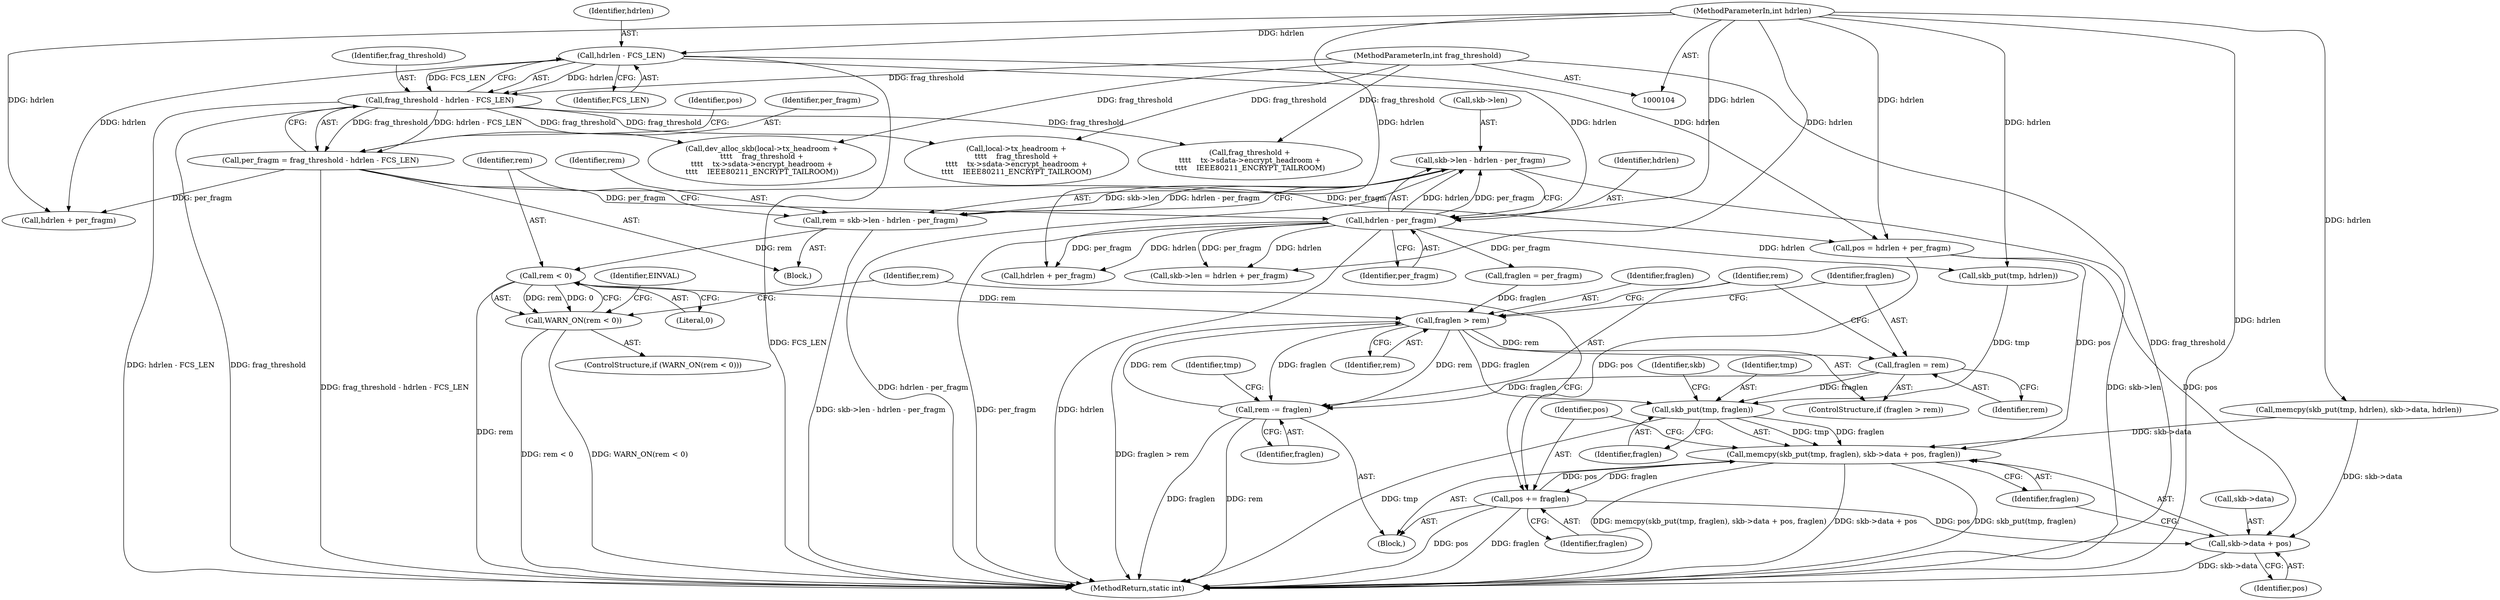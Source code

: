 digraph "0_linux_338f977f4eb441e69bb9a46eaa0ac715c931a67f@pointer" {
"1000135" [label="(Call,skb->len - hdrlen - per_fragm)"];
"1000139" [label="(Call,hdrlen - per_fragm)"];
"1000107" [label="(MethodParameterIn,int hdrlen)"];
"1000123" [label="(Call,hdrlen - FCS_LEN)"];
"1000119" [label="(Call,per_fragm = frag_threshold - hdrlen - FCS_LEN)"];
"1000121" [label="(Call,frag_threshold - hdrlen - FCS_LEN)"];
"1000108" [label="(MethodParameterIn,int frag_threshold)"];
"1000133" [label="(Call,rem = skb->len - hdrlen - per_fragm)"];
"1000144" [label="(Call,rem < 0)"];
"1000143" [label="(Call,WARN_ON(rem < 0))"];
"1000158" [label="(Call,fraglen > rem)"];
"1000161" [label="(Call,fraglen = rem)"];
"1000164" [label="(Call,rem -= fraglen)"];
"1000262" [label="(Call,skb_put(tmp, fraglen))"];
"1000261" [label="(Call,memcpy(skb_put(tmp, fraglen), skb->data + pos, fraglen))"];
"1000271" [label="(Call,pos += fraglen)"];
"1000265" [label="(Call,skb->data + pos)"];
"1000278" [label="(Call,hdrlen + per_fragm)"];
"1000139" [label="(Call,hdrlen - per_fragm)"];
"1000166" [label="(Identifier,fraglen)"];
"1000128" [label="(Identifier,pos)"];
"1000122" [label="(Identifier,frag_threshold)"];
"1000267" [label="(Identifier,skb)"];
"1000151" [label="(Identifier,rem)"];
"1000273" [label="(Identifier,fraglen)"];
"1000143" [label="(Call,WARN_ON(rem < 0))"];
"1000270" [label="(Identifier,fraglen)"];
"1000157" [label="(ControlStructure,if (fraglen > rem))"];
"1000141" [label="(Identifier,per_fragm)"];
"1000109" [label="(Block,)"];
"1000140" [label="(Identifier,hdrlen)"];
"1000165" [label="(Identifier,rem)"];
"1000120" [label="(Identifier,per_fragm)"];
"1000161" [label="(Call,fraglen = rem)"];
"1000142" [label="(ControlStructure,if (WARN_ON(rem < 0)))"];
"1000164" [label="(Call,rem -= fraglen)"];
"1000119" [label="(Call,per_fragm = frag_threshold - hdrlen - FCS_LEN)"];
"1000271" [label="(Call,pos += fraglen)"];
"1000136" [label="(Call,skb->len)"];
"1000135" [label="(Call,skb->len - hdrlen - per_fragm)"];
"1000108" [label="(MethodParameterIn,int frag_threshold)"];
"1000169" [label="(Call,dev_alloc_skb(local->tx_headroom +\n\t\t\t\t    frag_threshold +\n\t\t\t\t    tx->sdata->encrypt_headroom +\n\t\t\t\t    IEEE80211_ENCRYPT_TAILROOM))"];
"1000160" [label="(Identifier,rem)"];
"1000264" [label="(Identifier,fraglen)"];
"1000146" [label="(Literal,0)"];
"1000124" [label="(Identifier,hdrlen)"];
"1000129" [label="(Call,hdrlen + per_fragm)"];
"1000133" [label="(Call,rem = skb->len - hdrlen - per_fragm)"];
"1000266" [label="(Call,skb->data)"];
"1000107" [label="(MethodParameterIn,int hdrlen)"];
"1000159" [label="(Identifier,fraglen)"];
"1000125" [label="(Identifier,FCS_LEN)"];
"1000127" [label="(Call,pos = hdrlen + per_fragm)"];
"1000162" [label="(Identifier,fraglen)"];
"1000265" [label="(Call,skb->data + pos)"];
"1000168" [label="(Identifier,tmp)"];
"1000163" [label="(Identifier,rem)"];
"1000149" [label="(Identifier,EINVAL)"];
"1000269" [label="(Identifier,pos)"];
"1000253" [label="(Call,memcpy(skb_put(tmp, hdrlen), skb->data, hdrlen))"];
"1000154" [label="(Call,fraglen = per_fragm)"];
"1000272" [label="(Identifier,pos)"];
"1000263" [label="(Identifier,tmp)"];
"1000283" [label="(MethodReturn,static int)"];
"1000274" [label="(Call,skb->len = hdrlen + per_fragm)"];
"1000134" [label="(Identifier,rem)"];
"1000170" [label="(Call,local->tx_headroom +\n\t\t\t\t    frag_threshold +\n\t\t\t\t    tx->sdata->encrypt_headroom +\n\t\t\t\t    IEEE80211_ENCRYPT_TAILROOM)"];
"1000174" [label="(Call,frag_threshold +\n\t\t\t\t    tx->sdata->encrypt_headroom +\n\t\t\t\t    IEEE80211_ENCRYPT_TAILROOM)"];
"1000152" [label="(Block,)"];
"1000261" [label="(Call,memcpy(skb_put(tmp, fraglen), skb->data + pos, fraglen))"];
"1000145" [label="(Identifier,rem)"];
"1000158" [label="(Call,fraglen > rem)"];
"1000262" [label="(Call,skb_put(tmp, fraglen))"];
"1000121" [label="(Call,frag_threshold - hdrlen - FCS_LEN)"];
"1000123" [label="(Call,hdrlen - FCS_LEN)"];
"1000144" [label="(Call,rem < 0)"];
"1000254" [label="(Call,skb_put(tmp, hdrlen))"];
"1000135" -> "1000133"  [label="AST: "];
"1000135" -> "1000139"  [label="CFG: "];
"1000136" -> "1000135"  [label="AST: "];
"1000139" -> "1000135"  [label="AST: "];
"1000133" -> "1000135"  [label="CFG: "];
"1000135" -> "1000283"  [label="DDG: hdrlen - per_fragm"];
"1000135" -> "1000283"  [label="DDG: skb->len"];
"1000135" -> "1000133"  [label="DDG: skb->len"];
"1000135" -> "1000133"  [label="DDG: hdrlen - per_fragm"];
"1000139" -> "1000135"  [label="DDG: hdrlen"];
"1000139" -> "1000135"  [label="DDG: per_fragm"];
"1000139" -> "1000141"  [label="CFG: "];
"1000140" -> "1000139"  [label="AST: "];
"1000141" -> "1000139"  [label="AST: "];
"1000139" -> "1000283"  [label="DDG: per_fragm"];
"1000139" -> "1000283"  [label="DDG: hdrlen"];
"1000107" -> "1000139"  [label="DDG: hdrlen"];
"1000123" -> "1000139"  [label="DDG: hdrlen"];
"1000119" -> "1000139"  [label="DDG: per_fragm"];
"1000139" -> "1000154"  [label="DDG: per_fragm"];
"1000139" -> "1000254"  [label="DDG: hdrlen"];
"1000139" -> "1000274"  [label="DDG: hdrlen"];
"1000139" -> "1000274"  [label="DDG: per_fragm"];
"1000139" -> "1000278"  [label="DDG: hdrlen"];
"1000139" -> "1000278"  [label="DDG: per_fragm"];
"1000107" -> "1000104"  [label="AST: "];
"1000107" -> "1000283"  [label="DDG: hdrlen"];
"1000107" -> "1000123"  [label="DDG: hdrlen"];
"1000107" -> "1000127"  [label="DDG: hdrlen"];
"1000107" -> "1000129"  [label="DDG: hdrlen"];
"1000107" -> "1000254"  [label="DDG: hdrlen"];
"1000107" -> "1000253"  [label="DDG: hdrlen"];
"1000107" -> "1000274"  [label="DDG: hdrlen"];
"1000107" -> "1000278"  [label="DDG: hdrlen"];
"1000123" -> "1000121"  [label="AST: "];
"1000123" -> "1000125"  [label="CFG: "];
"1000124" -> "1000123"  [label="AST: "];
"1000125" -> "1000123"  [label="AST: "];
"1000121" -> "1000123"  [label="CFG: "];
"1000123" -> "1000283"  [label="DDG: FCS_LEN"];
"1000123" -> "1000121"  [label="DDG: hdrlen"];
"1000123" -> "1000121"  [label="DDG: FCS_LEN"];
"1000123" -> "1000127"  [label="DDG: hdrlen"];
"1000123" -> "1000129"  [label="DDG: hdrlen"];
"1000119" -> "1000109"  [label="AST: "];
"1000119" -> "1000121"  [label="CFG: "];
"1000120" -> "1000119"  [label="AST: "];
"1000121" -> "1000119"  [label="AST: "];
"1000128" -> "1000119"  [label="CFG: "];
"1000119" -> "1000283"  [label="DDG: frag_threshold - hdrlen - FCS_LEN"];
"1000121" -> "1000119"  [label="DDG: frag_threshold"];
"1000121" -> "1000119"  [label="DDG: hdrlen - FCS_LEN"];
"1000119" -> "1000127"  [label="DDG: per_fragm"];
"1000119" -> "1000129"  [label="DDG: per_fragm"];
"1000122" -> "1000121"  [label="AST: "];
"1000121" -> "1000283"  [label="DDG: hdrlen - FCS_LEN"];
"1000121" -> "1000283"  [label="DDG: frag_threshold"];
"1000108" -> "1000121"  [label="DDG: frag_threshold"];
"1000121" -> "1000169"  [label="DDG: frag_threshold"];
"1000121" -> "1000170"  [label="DDG: frag_threshold"];
"1000121" -> "1000174"  [label="DDG: frag_threshold"];
"1000108" -> "1000104"  [label="AST: "];
"1000108" -> "1000283"  [label="DDG: frag_threshold"];
"1000108" -> "1000169"  [label="DDG: frag_threshold"];
"1000108" -> "1000170"  [label="DDG: frag_threshold"];
"1000108" -> "1000174"  [label="DDG: frag_threshold"];
"1000133" -> "1000109"  [label="AST: "];
"1000134" -> "1000133"  [label="AST: "];
"1000145" -> "1000133"  [label="CFG: "];
"1000133" -> "1000283"  [label="DDG: skb->len - hdrlen - per_fragm"];
"1000133" -> "1000144"  [label="DDG: rem"];
"1000144" -> "1000143"  [label="AST: "];
"1000144" -> "1000146"  [label="CFG: "];
"1000145" -> "1000144"  [label="AST: "];
"1000146" -> "1000144"  [label="AST: "];
"1000143" -> "1000144"  [label="CFG: "];
"1000144" -> "1000283"  [label="DDG: rem"];
"1000144" -> "1000143"  [label="DDG: rem"];
"1000144" -> "1000143"  [label="DDG: 0"];
"1000144" -> "1000158"  [label="DDG: rem"];
"1000143" -> "1000142"  [label="AST: "];
"1000149" -> "1000143"  [label="CFG: "];
"1000151" -> "1000143"  [label="CFG: "];
"1000143" -> "1000283"  [label="DDG: rem < 0"];
"1000143" -> "1000283"  [label="DDG: WARN_ON(rem < 0)"];
"1000158" -> "1000157"  [label="AST: "];
"1000158" -> "1000160"  [label="CFG: "];
"1000159" -> "1000158"  [label="AST: "];
"1000160" -> "1000158"  [label="AST: "];
"1000162" -> "1000158"  [label="CFG: "];
"1000165" -> "1000158"  [label="CFG: "];
"1000158" -> "1000283"  [label="DDG: fraglen > rem"];
"1000154" -> "1000158"  [label="DDG: fraglen"];
"1000164" -> "1000158"  [label="DDG: rem"];
"1000158" -> "1000161"  [label="DDG: rem"];
"1000158" -> "1000164"  [label="DDG: fraglen"];
"1000158" -> "1000164"  [label="DDG: rem"];
"1000158" -> "1000262"  [label="DDG: fraglen"];
"1000161" -> "1000157"  [label="AST: "];
"1000161" -> "1000163"  [label="CFG: "];
"1000162" -> "1000161"  [label="AST: "];
"1000163" -> "1000161"  [label="AST: "];
"1000165" -> "1000161"  [label="CFG: "];
"1000161" -> "1000164"  [label="DDG: fraglen"];
"1000161" -> "1000262"  [label="DDG: fraglen"];
"1000164" -> "1000152"  [label="AST: "];
"1000164" -> "1000166"  [label="CFG: "];
"1000165" -> "1000164"  [label="AST: "];
"1000166" -> "1000164"  [label="AST: "];
"1000168" -> "1000164"  [label="CFG: "];
"1000164" -> "1000283"  [label="DDG: fraglen"];
"1000164" -> "1000283"  [label="DDG: rem"];
"1000262" -> "1000261"  [label="AST: "];
"1000262" -> "1000264"  [label="CFG: "];
"1000263" -> "1000262"  [label="AST: "];
"1000264" -> "1000262"  [label="AST: "];
"1000267" -> "1000262"  [label="CFG: "];
"1000262" -> "1000283"  [label="DDG: tmp"];
"1000262" -> "1000261"  [label="DDG: tmp"];
"1000262" -> "1000261"  [label="DDG: fraglen"];
"1000254" -> "1000262"  [label="DDG: tmp"];
"1000261" -> "1000152"  [label="AST: "];
"1000261" -> "1000270"  [label="CFG: "];
"1000265" -> "1000261"  [label="AST: "];
"1000270" -> "1000261"  [label="AST: "];
"1000272" -> "1000261"  [label="CFG: "];
"1000261" -> "1000283"  [label="DDG: skb->data + pos"];
"1000261" -> "1000283"  [label="DDG: skb_put(tmp, fraglen)"];
"1000261" -> "1000283"  [label="DDG: memcpy(skb_put(tmp, fraglen), skb->data + pos, fraglen)"];
"1000253" -> "1000261"  [label="DDG: skb->data"];
"1000127" -> "1000261"  [label="DDG: pos"];
"1000271" -> "1000261"  [label="DDG: pos"];
"1000261" -> "1000271"  [label="DDG: fraglen"];
"1000271" -> "1000152"  [label="AST: "];
"1000271" -> "1000273"  [label="CFG: "];
"1000272" -> "1000271"  [label="AST: "];
"1000273" -> "1000271"  [label="AST: "];
"1000151" -> "1000271"  [label="CFG: "];
"1000271" -> "1000283"  [label="DDG: fraglen"];
"1000271" -> "1000283"  [label="DDG: pos"];
"1000271" -> "1000265"  [label="DDG: pos"];
"1000127" -> "1000271"  [label="DDG: pos"];
"1000265" -> "1000269"  [label="CFG: "];
"1000266" -> "1000265"  [label="AST: "];
"1000269" -> "1000265"  [label="AST: "];
"1000270" -> "1000265"  [label="CFG: "];
"1000265" -> "1000283"  [label="DDG: skb->data"];
"1000253" -> "1000265"  [label="DDG: skb->data"];
"1000127" -> "1000265"  [label="DDG: pos"];
}
